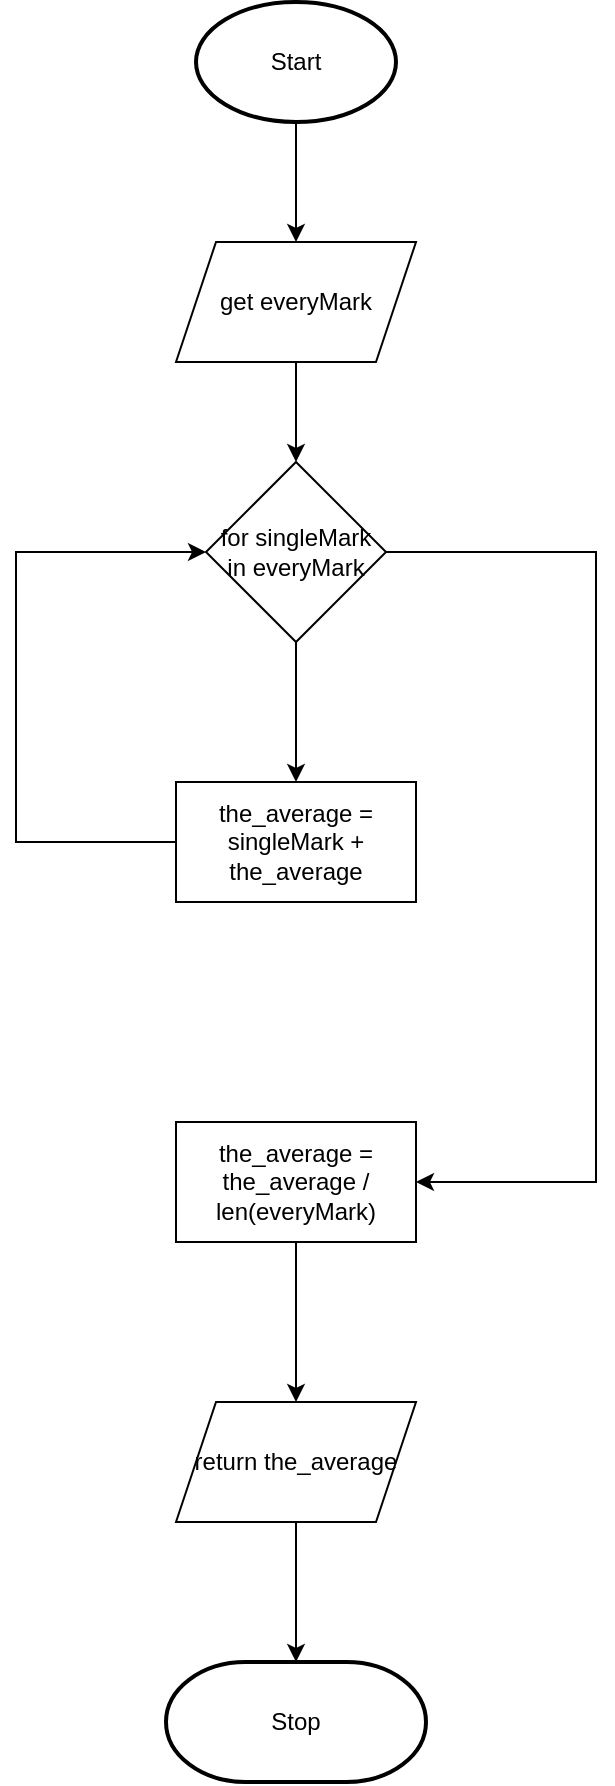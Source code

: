 <mxfile>
    <diagram id="kvk8JkGseTjVG1A1ggHk" name="Flowchart">
        <mxGraphModel dx="594" dy="1730" grid="1" gridSize="10" guides="1" tooltips="1" connect="1" arrows="1" fold="1" page="1" pageScale="1" pageWidth="827" pageHeight="1169" math="0" shadow="0">
            <root>
                <mxCell id="0"/>
                <mxCell id="1" parent="0"/>
                <mxCell id="9" style="edgeStyle=none;html=1;exitX=0.5;exitY=1;exitDx=0;exitDy=0;exitPerimeter=0;" parent="1" source="2" edge="1">
                    <mxGeometry relative="1" as="geometry">
                        <mxPoint x="280" y="120" as="targetPoint"/>
                    </mxGeometry>
                </mxCell>
                <mxCell id="2" value="Start" style="strokeWidth=2;html=1;shape=mxgraph.flowchart.start_1;whiteSpace=wrap;" parent="1" vertex="1">
                    <mxGeometry x="230" width="100" height="60" as="geometry"/>
                </mxCell>
                <mxCell id="6" value="Stop" style="strokeWidth=2;html=1;shape=mxgraph.flowchart.terminator;whiteSpace=wrap;" parent="1" vertex="1">
                    <mxGeometry x="215" y="830" width="130" height="60" as="geometry"/>
                </mxCell>
                <mxCell id="14" value="" style="edgeStyle=none;html=1;" edge="1" parent="1" source="12" target="13">
                    <mxGeometry relative="1" as="geometry"/>
                </mxCell>
                <mxCell id="12" value="get everyMark" style="shape=parallelogram;perimeter=parallelogramPerimeter;whiteSpace=wrap;html=1;fixedSize=1;" vertex="1" parent="1">
                    <mxGeometry x="220" y="120" width="120" height="60" as="geometry"/>
                </mxCell>
                <mxCell id="16" value="" style="edgeStyle=none;html=1;" edge="1" parent="1" source="13" target="17">
                    <mxGeometry relative="1" as="geometry">
                        <mxPoint x="280" y="390" as="targetPoint"/>
                    </mxGeometry>
                </mxCell>
                <mxCell id="19" style="edgeStyle=none;rounded=0;html=1;entryX=1;entryY=0.5;entryDx=0;entryDy=0;" edge="1" parent="1" source="13" target="20">
                    <mxGeometry relative="1" as="geometry">
                        <mxPoint x="430" y="600" as="targetPoint"/>
                        <Array as="points">
                            <mxPoint x="430" y="275"/>
                            <mxPoint x="430" y="590"/>
                        </Array>
                    </mxGeometry>
                </mxCell>
                <mxCell id="13" value="for singleMark in everyMark" style="rhombus;whiteSpace=wrap;html=1;" vertex="1" parent="1">
                    <mxGeometry x="235" y="230" width="90" height="90" as="geometry"/>
                </mxCell>
                <mxCell id="18" style="edgeStyle=none;html=1;exitX=0;exitY=0.5;exitDx=0;exitDy=0;entryX=0;entryY=0.5;entryDx=0;entryDy=0;rounded=0;" edge="1" parent="1" source="17" target="13">
                    <mxGeometry relative="1" as="geometry">
                        <Array as="points">
                            <mxPoint x="140" y="420"/>
                            <mxPoint x="140" y="275"/>
                        </Array>
                    </mxGeometry>
                </mxCell>
                <mxCell id="17" value="the_average = singleMark + the_average" style="rounded=0;whiteSpace=wrap;html=1;" vertex="1" parent="1">
                    <mxGeometry x="220" y="390" width="120" height="60" as="geometry"/>
                </mxCell>
                <mxCell id="22" value="" style="edgeStyle=none;rounded=0;html=1;" edge="1" parent="1" source="20">
                    <mxGeometry relative="1" as="geometry">
                        <mxPoint x="280" y="700" as="targetPoint"/>
                    </mxGeometry>
                </mxCell>
                <mxCell id="20" value="&lt;span&gt;the_average = the_average / len(everyMark)&lt;/span&gt;" style="whiteSpace=wrap;html=1;" vertex="1" parent="1">
                    <mxGeometry x="220" y="560" width="120" height="60" as="geometry"/>
                </mxCell>
                <mxCell id="24" value="" style="edgeStyle=none;rounded=0;html=1;" edge="1" parent="1" source="23" target="6">
                    <mxGeometry relative="1" as="geometry"/>
                </mxCell>
                <mxCell id="23" value="return the_average" style="shape=parallelogram;perimeter=parallelogramPerimeter;whiteSpace=wrap;html=1;fixedSize=1;" vertex="1" parent="1">
                    <mxGeometry x="220" y="700" width="120" height="60" as="geometry"/>
                </mxCell>
            </root>
        </mxGraphModel>
    </diagram>
</mxfile>